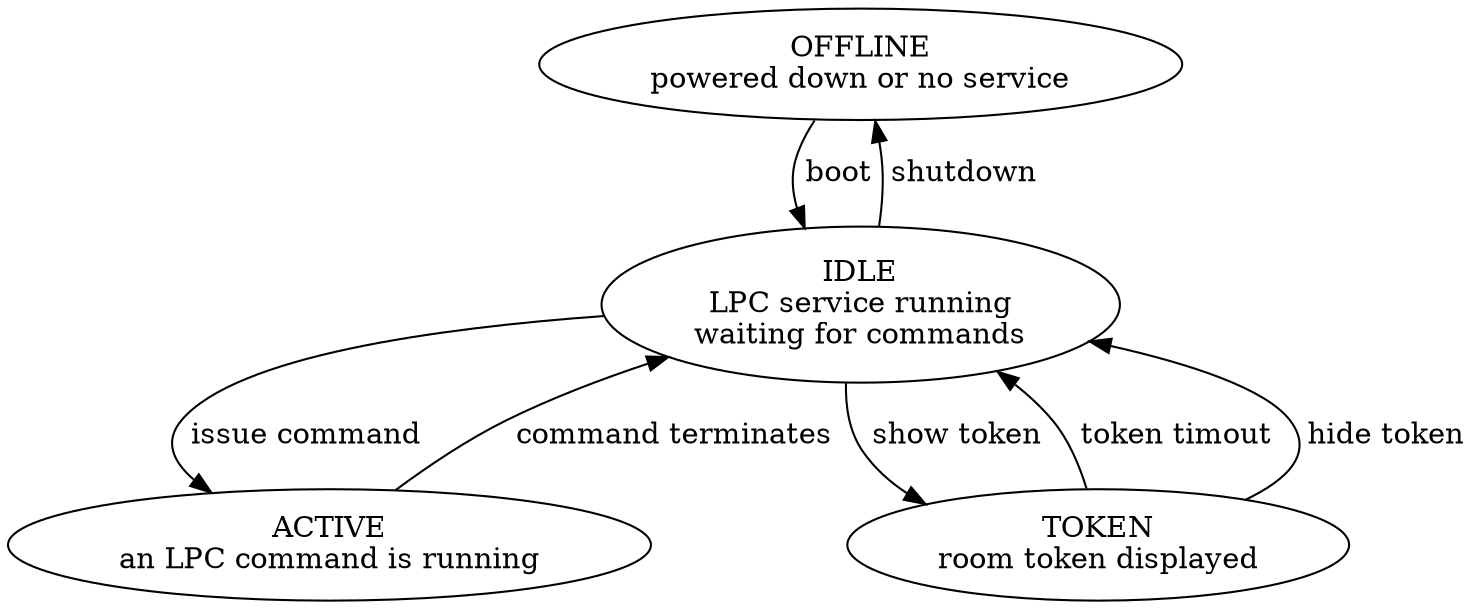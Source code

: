 digraph "G" {
	
off[label="OFFLINE\npowered down or no service"];

idle[label="IDLE\nLPC service running\nwaiting for commands"];

active[label="ACTIVE\nan LPC command is running"];

token[label="TOKEN\nroom token displayed"];

off->idle[label=" boot "];

idle->active[label=" issue command "];

active->idle[label=" command terminates "];

idle->token[label=" show token "];

token->idle[label=" token timout "];
token->idle[label=" hide token "];

idle->off[label=" shutdown "];
	}